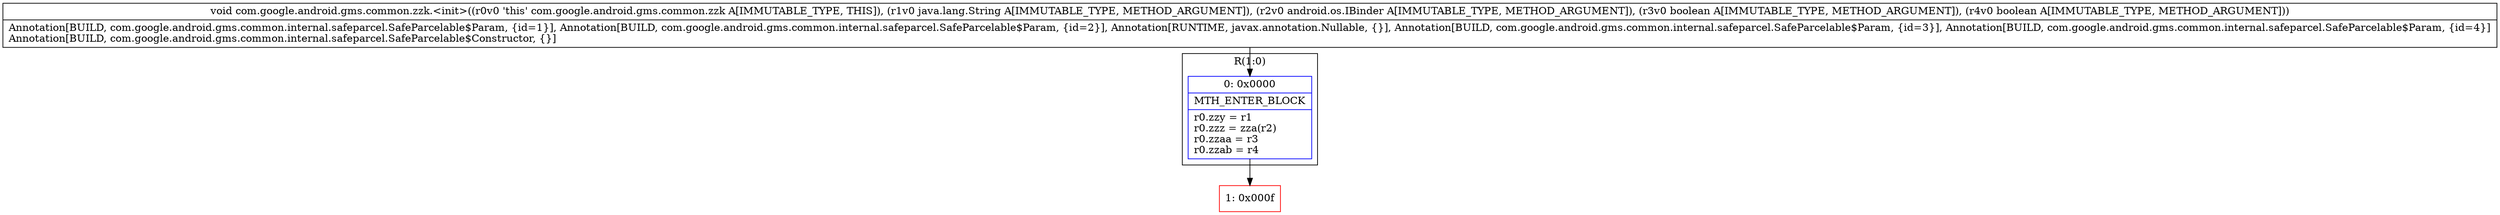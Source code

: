 digraph "CFG forcom.google.android.gms.common.zzk.\<init\>(Ljava\/lang\/String;Landroid\/os\/IBinder;ZZ)V" {
subgraph cluster_Region_93255213 {
label = "R(1:0)";
node [shape=record,color=blue];
Node_0 [shape=record,label="{0\:\ 0x0000|MTH_ENTER_BLOCK\l|r0.zzy = r1\lr0.zzz = zza(r2)\lr0.zzaa = r3\lr0.zzab = r4\l}"];
}
Node_1 [shape=record,color=red,label="{1\:\ 0x000f}"];
MethodNode[shape=record,label="{void com.google.android.gms.common.zzk.\<init\>((r0v0 'this' com.google.android.gms.common.zzk A[IMMUTABLE_TYPE, THIS]), (r1v0 java.lang.String A[IMMUTABLE_TYPE, METHOD_ARGUMENT]), (r2v0 android.os.IBinder A[IMMUTABLE_TYPE, METHOD_ARGUMENT]), (r3v0 boolean A[IMMUTABLE_TYPE, METHOD_ARGUMENT]), (r4v0 boolean A[IMMUTABLE_TYPE, METHOD_ARGUMENT]))  | Annotation[BUILD, com.google.android.gms.common.internal.safeparcel.SafeParcelable$Param, \{id=1\}], Annotation[BUILD, com.google.android.gms.common.internal.safeparcel.SafeParcelable$Param, \{id=2\}], Annotation[RUNTIME, javax.annotation.Nullable, \{\}], Annotation[BUILD, com.google.android.gms.common.internal.safeparcel.SafeParcelable$Param, \{id=3\}], Annotation[BUILD, com.google.android.gms.common.internal.safeparcel.SafeParcelable$Param, \{id=4\}]\lAnnotation[BUILD, com.google.android.gms.common.internal.safeparcel.SafeParcelable$Constructor, \{\}]\l}"];
MethodNode -> Node_0;
Node_0 -> Node_1;
}

